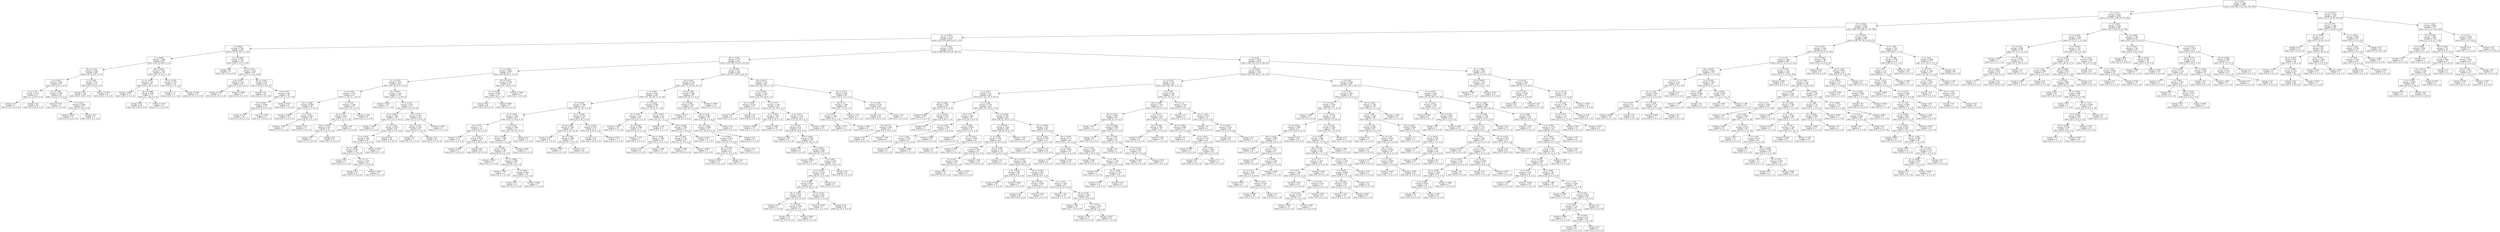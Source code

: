 digraph Tree {
node [shape=box] ;
0 [label="A <= 0.935\nentropy = 2.402\nsamples = 4087\nvalue = [742, 840, 1172, 138, 705, 490]"] ;
1 [label="Y7 <= 0.23\nentropy = 2.321\nsamples = 3652\nvalue = [708, 835, 1144, 69, 470, 426]"] ;
0 -> 1 [labeldistance=2.5, labelangle=45, headlabel="True"] ;
2 [label="Y1 <= 0.844\nentropy = 2.294\nsamples = 3132\nvalue = [665, 833, 886, 51, 415, 282]"] ;
1 -> 2 ;
3 [label="Y1 <= -0.583\nentropy = 2.175\nsamples = 2547\nvalue = [561, 650, 848, 29, 347, 112]"] ;
2 -> 3 ;
4 [label="L <= 0.005\nentropy = 1.585\nsamples = 436\nvalue = [79, 30, 261, 0, 1, 65]"] ;
3 -> 4 ;
5 [label="J <= -0.005\nentropy = 0.996\nsamples = 310\nvalue = [25, 30, 249, 0, 1, 5]"] ;
4 -> 5 ;
6 [label="X8 <= -0.131\nentropy = 0.505\nsamples = 200\nvalue = [4, 14, 182, 0, 0, 0]"] ;
5 -> 6 ;
7 [label="G <= 0.052\nentropy = 1.024\nsamples = 63\nvalue = [4, 12, 47, 0, 0, 0]"] ;
6 -> 7 ;
8 [label="F <= -0.703\nentropy = 0.179\nsamples = 37\nvalue = [1, 0, 36, 0, 0, 0]"] ;
7 -> 8 ;
9 [label="entropy = 0.0\nsamples = 1\nvalue = [1, 0, 0, 0, 0, 0]"] ;
8 -> 9 ;
10 [label="entropy = 0.0\nsamples = 36\nvalue = [0, 0, 36, 0, 0, 0]"] ;
8 -> 10 ;
11 [label="X3 <= -0.891\nentropy = 1.399\nsamples = 26\nvalue = [3, 12, 11, 0, 0, 0]"] ;
7 -> 11 ;
12 [label="entropy = 0.811\nsamples = 4\nvalue = [3, 0, 1, 0, 0, 0]"] ;
11 -> 12 ;
13 [label="G <= 0.621\nentropy = 0.994\nsamples = 22\nvalue = [0, 12, 10, 0, 0, 0]"] ;
11 -> 13 ;
14 [label="entropy = 0.918\nsamples = 18\nvalue = [0, 12, 6, 0, 0, 0]"] ;
13 -> 14 ;
15 [label="entropy = 0.0\nsamples = 4\nvalue = [0, 0, 4, 0, 0, 0]"] ;
13 -> 15 ;
16 [label="C <= 0.226\nentropy = 0.11\nsamples = 137\nvalue = [0, 2, 135, 0, 0, 0]"] ;
6 -> 16 ;
17 [label="entropy = 0.0\nsamples = 128\nvalue = [0, 0, 128, 0, 0, 0]"] ;
16 -> 17 ;
18 [label="entropy = 0.764\nsamples = 9\nvalue = [0, 2, 7, 0, 0, 0]"] ;
16 -> 18 ;
19 [label="X8 <= 0.923\nentropy = 1.561\nsamples = 110\nvalue = [21, 16, 67, 0, 1, 5]"] ;
5 -> 19 ;
20 [label="Y1 <= -0.679\nentropy = 1.05\nsamples = 87\nvalue = [15, 1, 66, 0, 0, 5]"] ;
19 -> 20 ;
21 [label="entropy = 0.961\nsamples = 13\nvalue = [8, 0, 0, 0, 0, 5]"] ;
20 -> 21 ;
22 [label="X2 <= -0.088\nentropy = 0.553\nsamples = 74\nvalue = [7, 1, 66, 0, 0, 0]"] ;
20 -> 22 ;
23 [label="entropy = 0.0\nsamples = 58\nvalue = [0, 0, 58, 0, 0, 0]"] ;
22 -> 23 ;
24 [label="entropy = 1.272\nsamples = 16\nvalue = [7, 1, 8, 0, 0, 0]"] ;
22 -> 24 ;
25 [label="Y9 <= -0.259\nentropy = 1.301\nsamples = 23\nvalue = [6, 15, 1, 0, 1, 0]"] ;
19 -> 25 ;
26 [label="entropy = 1.5\nsamples = 4\nvalue = [2, 0, 1, 0, 1, 0]"] ;
25 -> 26 ;
27 [label="entropy = 0.742\nsamples = 19\nvalue = [4, 15, 0, 0, 0, 0]"] ;
25 -> 27 ;
28 [label="Y1 <= -0.809\nentropy = 1.357\nsamples = 126\nvalue = [54, 0, 12, 0, 0, 60]"] ;
4 -> 28 ;
29 [label="entropy = 0.0\nsamples = 37\nvalue = [37, 0, 0, 0, 0, 0]"] ;
28 -> 29 ;
30 [label="G <= -0.422\nentropy = 1.229\nsamples = 89\nvalue = [17, 0, 12, 0, 0, 60]"] ;
28 -> 30 ;
31 [label="A <= 0.035\nentropy = 1.441\nsamples = 20\nvalue = [7, 0, 10, 0, 0, 3]"] ;
30 -> 31 ;
32 [label="entropy = 0.779\nsamples = 13\nvalue = [3, 0, 10, 0, 0, 0]"] ;
31 -> 32 ;
33 [label="entropy = 0.985\nsamples = 7\nvalue = [4, 0, 0, 0, 0, 3]"] ;
31 -> 33 ;
34 [label="X9 <= -0.261\nentropy = 0.78\nsamples = 69\nvalue = [10, 0, 2, 0, 0, 57]"] ;
30 -> 34 ;
35 [label="entropy = 0.0\nsamples = 39\nvalue = [0, 0, 0, 0, 0, 39]"] ;
34 -> 35 ;
36 [label="H <= 0.145\nentropy = 1.231\nsamples = 30\nvalue = [10, 0, 2, 0, 0, 18]"] ;
34 -> 36 ;
37 [label="R <= 0.209\nentropy = 0.994\nsamples = 22\nvalue = [10, 0, 0, 0, 0, 12]"] ;
36 -> 37 ;
38 [label="entropy = 0.75\nsamples = 14\nvalue = [3, 0, 0, 0, 0, 11]"] ;
37 -> 38 ;
39 [label="entropy = 0.544\nsamples = 8\nvalue = [7, 0, 0, 0, 0, 1]"] ;
37 -> 39 ;
40 [label="entropy = 0.811\nsamples = 8\nvalue = [0, 0, 2, 0, 0, 6]"] ;
36 -> 40 ;
41 [label="Y1 <= -0.426\nentropy = 2.154\nsamples = 2111\nvalue = [482, 620, 587, 29, 346, 47]"] ;
3 -> 41 ;
42 [label="X9 <= -0.265\nentropy = 2.117\nsamples = 865\nvalue = [100, 266, 314, 29, 138, 18]"] ;
41 -> 42 ;
43 [label="Y1 <= -0.492\nentropy = 2.056\nsamples = 275\nvalue = [39, 49, 66, 6, 112, 3]"] ;
42 -> 43 ;
44 [label="Y1 <= -0.525\nentropy = 1.872\nsamples = 225\nvalue = [37, 48, 22, 6, 112, 0]"] ;
43 -> 44 ;
45 [label="G <= -0.323\nentropy = 1.733\nsamples = 83\nvalue = [7, 44, 21, 1, 10, 0]"] ;
44 -> 45 ;
46 [label="Y9 <= -0.269\nentropy = 0.909\nsamples = 54\nvalue = [2, 42, 0, 0, 10, 0]"] ;
45 -> 46 ;
47 [label="entropy = 0.469\nsamples = 10\nvalue = [0, 1, 0, 0, 9, 0]"] ;
46 -> 47 ;
48 [label="A <= -0.64\nentropy = 0.422\nsamples = 44\nvalue = [2, 41, 0, 0, 1, 0]"] ;
46 -> 48 ;
49 [label="entropy = 1.379\nsamples = 7\nvalue = [2, 4, 0, 0, 1, 0]"] ;
48 -> 49 ;
50 [label="entropy = 0.0\nsamples = 37\nvalue = [0, 37, 0, 0, 0, 0]"] ;
48 -> 50 ;
51 [label="E <= -0.47\nentropy = 1.208\nsamples = 29\nvalue = [5, 2, 21, 1, 0, 0]"] ;
45 -> 51 ;
52 [label="X2 <= 0.25\nentropy = 0.513\nsamples = 23\nvalue = [1, 1, 21, 0, 0, 0]"] ;
51 -> 52 ;
53 [label="X9 <= -0.274\nentropy = 0.267\nsamples = 22\nvalue = [1, 0, 21, 0, 0, 0]"] ;
52 -> 53 ;
54 [label="entropy = 0.0\nsamples = 1\nvalue = [1, 0, 0, 0, 0, 0]"] ;
53 -> 54 ;
55 [label="entropy = 0.0\nsamples = 21\nvalue = [0, 0, 21, 0, 0, 0]"] ;
53 -> 55 ;
56 [label="entropy = 0.0\nsamples = 1\nvalue = [0, 1, 0, 0, 0, 0]"] ;
52 -> 56 ;
57 [label="entropy = 1.252\nsamples = 6\nvalue = [4, 1, 0, 1, 0, 0]"] ;
51 -> 57 ;
58 [label="B <= 0.055\nentropy = 1.182\nsamples = 142\nvalue = [30, 4, 1, 5, 102, 0]"] ;
44 -> 58 ;
59 [label="entropy = 1.039\nsamples = 15\nvalue = [12, 0, 1, 1, 1, 0]"] ;
58 -> 59 ;
60 [label="F <= -0.731\nentropy = 0.977\nsamples = 127\nvalue = [18, 4, 0, 4, 101, 0]"] ;
58 -> 60 ;
61 [label="O <= -0.562\nentropy = 1.022\nsamples = 79\nvalue = [17, 4, 0, 0, 58, 0]"] ;
60 -> 61 ;
62 [label="entropy = 1.495\nsamples = 11\nvalue = [5, 4, 0, 0, 2, 0]"] ;
61 -> 62 ;
63 [label="Y1 <= -0.513\nentropy = 0.672\nsamples = 68\nvalue = [12, 0, 0, 0, 56, 0]"] ;
61 -> 63 ;
64 [label="E <= -0.576\nentropy = 0.89\nsamples = 39\nvalue = [12, 0, 0, 0, 27, 0]"] ;
63 -> 64 ;
65 [label="X7 <= -0.883\nentropy = 0.567\nsamples = 30\nvalue = [4, 0, 0, 0, 26, 0]"] ;
64 -> 65 ;
66 [label="entropy = 0.0\nsamples = 2\nvalue = [2, 0, 0, 0, 0, 0]"] ;
65 -> 66 ;
67 [label="X7 <= 1.8\nentropy = 0.371\nsamples = 28\nvalue = [2, 0, 0, 0, 26, 0]"] ;
65 -> 67 ;
68 [label="entropy = 0.0\nsamples = 25\nvalue = [0, 0, 0, 0, 25, 0]"] ;
67 -> 68 ;
69 [label="entropy = 0.918\nsamples = 3\nvalue = [2, 0, 0, 0, 1, 0]"] ;
67 -> 69 ;
70 [label="entropy = 0.503\nsamples = 9\nvalue = [8, 0, 0, 0, 1, 0]"] ;
64 -> 70 ;
71 [label="entropy = 0.0\nsamples = 29\nvalue = [0, 0, 0, 0, 29, 0]"] ;
63 -> 71 ;
72 [label="Y3 <= 0.776\nentropy = 0.557\nsamples = 48\nvalue = [1, 0, 0, 4, 43, 0]"] ;
60 -> 72 ;
73 [label="X8 <= -1.136\nentropy = 0.162\nsamples = 42\nvalue = [0, 0, 0, 1, 41, 0]"] ;
72 -> 73 ;
74 [label="entropy = 0.0\nsamples = 1\nvalue = [0, 0, 0, 1, 0, 0]"] ;
73 -> 74 ;
75 [label="entropy = 0.0\nsamples = 41\nvalue = [0, 0, 0, 0, 41, 0]"] ;
73 -> 75 ;
76 [label="entropy = 1.459\nsamples = 6\nvalue = [1, 0, 0, 3, 2, 0]"] ;
72 -> 76 ;
77 [label="Y8 <= -0.227\nentropy = 0.704\nsamples = 50\nvalue = [2, 1, 44, 0, 0, 3]"] ;
43 -> 77 ;
78 [label="Y1 <= -0.434\nentropy = 0.342\nsamples = 47\nvalue = [0, 0, 44, 0, 0, 3]"] ;
77 -> 78 ;
79 [label="entropy = 0.0\nsamples = 40\nvalue = [0, 0, 40, 0, 0, 0]"] ;
78 -> 79 ;
80 [label="entropy = 0.985\nsamples = 7\nvalue = [0, 0, 4, 0, 0, 3]"] ;
78 -> 80 ;
81 [label="entropy = 0.918\nsamples = 3\nvalue = [2, 1, 0, 0, 0, 0]"] ;
77 -> 81 ;
82 [label="G <= 0.052\nentropy = 1.91\nsamples = 590\nvalue = [61, 217, 248, 23, 26, 15]"] ;
42 -> 82 ;
83 [label="X8 <= 0.89\nentropy = 2.135\nsamples = 307\nvalue = [47, 75, 132, 23, 19, 11]"] ;
82 -> 83 ;
84 [label="L <= -0.164\nentropy = 2.041\nsamples = 249\nvalue = [27, 50, 126, 21, 15, 10]"] ;
83 -> 84 ;
85 [label="D <= 0.052\nentropy = 1.658\nsamples = 171\nvalue = [20, 31, 104, 8, 8, 0]"] ;
84 -> 85 ;
86 [label="Y1 <= -0.504\nentropy = 1.624\nsamples = 107\nvalue = [14, 31, 56, 6, 0, 0]"] ;
85 -> 86 ;
87 [label="O <= -0.712\nentropy = 1.11\nsamples = 54\nvalue = [3, 5, 42, 4, 0, 0]"] ;
86 -> 87 ;
88 [label="entropy = 1.577\nsamples = 13\nvalue = [0, 5, 4, 4, 0, 0]"] ;
87 -> 88 ;
89 [label="I <= -0.601\nentropy = 0.378\nsamples = 41\nvalue = [3, 0, 38, 0, 0, 0]"] ;
87 -> 89 ;
90 [label="entropy = 0.954\nsamples = 8\nvalue = [3, 0, 5, 0, 0, 0]"] ;
89 -> 90 ;
91 [label="entropy = 0.0\nsamples = 33\nvalue = [0, 0, 33, 0, 0, 0]"] ;
89 -> 91 ;
92 [label="O <= 0.201\nentropy = 1.661\nsamples = 53\nvalue = [11, 26, 14, 2, 0, 0]"] ;
86 -> 92 ;
93 [label="Y6 <= -0.208\nentropy = 1.569\nsamples = 46\nvalue = [11, 26, 7, 2, 0, 0]"] ;
92 -> 93 ;
94 [label="J <= -0.855\nentropy = 1.363\nsamples = 39\nvalue = [8, 26, 3, 2, 0, 0]"] ;
93 -> 94 ;
95 [label="entropy = 0.592\nsamples = 7\nvalue = [6, 1, 0, 0, 0, 0]"] ;
94 -> 95 ;
96 [label="Y1 <= -0.488\nentropy = 1.098\nsamples = 32\nvalue = [2, 25, 3, 2, 0, 0]"] ;
94 -> 96 ;
97 [label="entropy = 1.837\nsamples = 9\nvalue = [2, 4, 1, 2, 0, 0]"] ;
96 -> 97 ;
98 [label="P <= 0.265\nentropy = 0.426\nsamples = 23\nvalue = [0, 21, 2, 0, 0, 0]"] ;
96 -> 98 ;
99 [label="entropy = 0.0\nsamples = 16\nvalue = [0, 16, 0, 0, 0, 0]"] ;
98 -> 99 ;
100 [label="entropy = 0.863\nsamples = 7\nvalue = [0, 5, 2, 0, 0, 0]"] ;
98 -> 100 ;
101 [label="entropy = 0.985\nsamples = 7\nvalue = [3, 0, 4, 0, 0, 0]"] ;
93 -> 101 ;
102 [label="entropy = 0.0\nsamples = 7\nvalue = [0, 0, 7, 0, 0, 0]"] ;
92 -> 102 ;
103 [label="Y1 <= -0.495\nentropy = 1.163\nsamples = 64\nvalue = [6, 0, 48, 2, 8, 0]"] ;
85 -> 103 ;
104 [label="X9 <= -0.262\nentropy = 1.592\nsamples = 32\nvalue = [4, 0, 18, 2, 8, 0]"] ;
103 -> 104 ;
105 [label="entropy = 0.503\nsamples = 9\nvalue = [0, 0, 1, 0, 8, 0]"] ;
104 -> 105 ;
106 [label="X4 <= -1.056\nentropy = 1.068\nsamples = 23\nvalue = [4, 0, 17, 2, 0, 0]"] ;
104 -> 106 ;
107 [label="entropy = 0.971\nsamples = 5\nvalue = [3, 0, 0, 2, 0, 0]"] ;
106 -> 107 ;
108 [label="entropy = 0.31\nsamples = 18\nvalue = [1, 0, 17, 0, 0, 0]"] ;
106 -> 108 ;
109 [label="Y1 <= -0.433\nentropy = 0.337\nsamples = 32\nvalue = [2, 0, 30, 0, 0, 0]"] ;
103 -> 109 ;
110 [label="entropy = 0.0\nsamples = 29\nvalue = [0, 0, 29, 0, 0, 0]"] ;
109 -> 110 ;
111 [label="entropy = 0.918\nsamples = 3\nvalue = [2, 0, 1, 0, 0, 0]"] ;
109 -> 111 ;
112 [label="Y7 <= 0.205\nentropy = 2.446\nsamples = 78\nvalue = [7, 19, 22, 13, 7, 10]"] ;
84 -> 112 ;
113 [label="X7 <= -0.87\nentropy = 2.153\nsamples = 43\nvalue = [3, 6, 21, 4, 6, 3]"] ;
112 -> 113 ;
114 [label="entropy = 1.505\nsamples = 16\nvalue = [0, 6, 7, 0, 3, 0]"] ;
113 -> 114 ;
115 [label="R <= -0.066\nentropy = 1.956\nsamples = 27\nvalue = [3, 0, 14, 4, 3, 3]"] ;
113 -> 115 ;
116 [label="entropy = 1.379\nsamples = 7\nvalue = [0, 0, 2, 4, 0, 1]"] ;
115 -> 116 ;
117 [label="X9 <= -0.185\nentropy = 1.595\nsamples = 20\nvalue = [3, 0, 12, 0, 3, 2]"] ;
115 -> 117 ;
118 [label="entropy = 0.0\nsamples = 9\nvalue = [0, 0, 9, 0, 0, 0]"] ;
117 -> 118 ;
119 [label="entropy = 1.981\nsamples = 11\nvalue = [3, 0, 3, 0, 3, 2]"] ;
117 -> 119 ;
120 [label="Y9 <= -0.267\nentropy = 2.15\nsamples = 35\nvalue = [4, 13, 1, 9, 1, 7]"] ;
112 -> 120 ;
121 [label="entropy = 1.241\nsamples = 11\nvalue = [0, 0, 0, 3, 1, 7]"] ;
120 -> 121 ;
122 [label="Y9 <= -0.256\nentropy = 1.601\nsamples = 24\nvalue = [4, 13, 1, 6, 0, 0]"] ;
120 -> 122 ;
123 [label="X9 <= -0.261\nentropy = 1.141\nsamples = 20\nvalue = [1, 13, 0, 6, 0, 0]"] ;
122 -> 123 ;
124 [label="entropy = 0.439\nsamples = 11\nvalue = [1, 10, 0, 0, 0, 0]"] ;
123 -> 124 ;
125 [label="entropy = 0.918\nsamples = 9\nvalue = [0, 3, 0, 6, 0, 0]"] ;
123 -> 125 ;
126 [label="entropy = 0.811\nsamples = 4\nvalue = [3, 0, 1, 0, 0, 0]"] ;
122 -> 126 ;
127 [label="Y8 <= -0.208\nentropy = 1.926\nsamples = 58\nvalue = [20, 25, 6, 2, 4, 1]"] ;
83 -> 127 ;
128 [label="B <= 0.284\nentropy = 1.207\nsamples = 44\nvalue = [18, 24, 0, 2, 0, 0]"] ;
127 -> 128 ;
129 [label="entropy = 0.971\nsamples = 5\nvalue = [3, 0, 0, 2, 0, 0]"] ;
128 -> 129 ;
130 [label="X9 <= -0.24\nentropy = 0.961\nsamples = 39\nvalue = [15, 24, 0, 0, 0, 0]"] ;
128 -> 130 ;
131 [label="X2 <= -0.154\nentropy = 0.898\nsamples = 35\nvalue = [11, 24, 0, 0, 0, 0]"] ;
130 -> 131 ;
132 [label="J <= 0.844\nentropy = 0.975\nsamples = 27\nvalue = [11, 16, 0, 0, 0, 0]"] ;
131 -> 132 ;
133 [label="X2 <= -0.309\nentropy = 1.0\nsamples = 22\nvalue = [11, 11, 0, 0, 0, 0]"] ;
132 -> 133 ;
134 [label="entropy = 0.937\nsamples = 17\nvalue = [6, 11, 0, 0, 0, 0]"] ;
133 -> 134 ;
135 [label="entropy = 0.0\nsamples = 5\nvalue = [5, 0, 0, 0, 0, 0]"] ;
133 -> 135 ;
136 [label="entropy = 0.0\nsamples = 5\nvalue = [0, 5, 0, 0, 0, 0]"] ;
132 -> 136 ;
137 [label="entropy = 0.0\nsamples = 8\nvalue = [0, 8, 0, 0, 0, 0]"] ;
131 -> 137 ;
138 [label="entropy = 0.0\nsamples = 4\nvalue = [4, 0, 0, 0, 0, 0]"] ;
130 -> 138 ;
139 [label="entropy = 1.985\nsamples = 14\nvalue = [2, 1, 6, 0, 4, 1]"] ;
127 -> 139 ;
140 [label="X8 <= 0.051\nentropy = 1.46\nsamples = 283\nvalue = [14, 142, 116, 0, 7, 4]"] ;
82 -> 140 ;
141 [label="D <= -0.965\nentropy = 1.291\nsamples = 197\nvalue = [14, 134, 44, 0, 2, 3]"] ;
140 -> 141 ;
142 [label="E <= -1.024\nentropy = 0.316\nsamples = 35\nvalue = [0, 33, 0, 0, 0, 2]"] ;
141 -> 142 ;
143 [label="entropy = 0.0\nsamples = 2\nvalue = [0, 0, 0, 0, 0, 2]"] ;
142 -> 143 ;
144 [label="entropy = 0.0\nsamples = 33\nvalue = [0, 33, 0, 0, 0, 0]"] ;
142 -> 144 ;
145 [label="L <= -0.777\nentropy = 1.365\nsamples = 162\nvalue = [14, 101, 44, 0, 2, 1]"] ;
141 -> 145 ;
146 [label="O <= -1.026\nentropy = 1.502\nsamples = 29\nvalue = [3, 6, 18, 0, 2, 0]"] ;
145 -> 146 ;
147 [label="entropy = 1.846\nsamples = 10\nvalue = [3, 4, 1, 0, 2, 0]"] ;
146 -> 147 ;
148 [label="entropy = 0.485\nsamples = 19\nvalue = [0, 2, 17, 0, 0, 0]"] ;
146 -> 148 ;
149 [label="L <= -0.414\nentropy = 1.158\nsamples = 133\nvalue = [11, 95, 26, 0, 0, 1]"] ;
145 -> 149 ;
150 [label="A <= -0.64\nentropy = 0.97\nsamples = 123\nvalue = [8, 95, 20, 0, 0, 0]"] ;
149 -> 150 ;
151 [label="entropy = 1.352\nsamples = 18\nvalue = [6, 10, 2, 0, 0, 0]"] ;
150 -> 151 ;
152 [label="Y9 <= -0.265\nentropy = 0.792\nsamples = 105\nvalue = [2, 85, 18, 0, 0, 0]"] ;
150 -> 152 ;
153 [label="entropy = 0.0\nsamples = 5\nvalue = [0, 0, 5, 0, 0, 0]"] ;
152 -> 153 ;
154 [label="I <= -0.644\nentropy = 0.695\nsamples = 100\nvalue = [2, 85, 13, 0, 0, 0]"] ;
152 -> 154 ;
155 [label="entropy = 0.918\nsamples = 6\nvalue = [2, 4, 0, 0, 0, 0]"] ;
154 -> 155 ;
156 [label="I <= -0.052\nentropy = 0.58\nsamples = 94\nvalue = [0, 81, 13, 0, 0, 0]"] ;
154 -> 156 ;
157 [label="R <= -0.276\nentropy = 0.704\nsamples = 68\nvalue = [0, 55, 13, 0, 0, 0]"] ;
156 -> 157 ;
158 [label="B <= -0.304\nentropy = 0.619\nsamples = 65\nvalue = [0, 55, 10, 0, 0, 0]"] ;
157 -> 158 ;
159 [label="Y8 <= -0.225\nentropy = 0.89\nsamples = 26\nvalue = [0, 18, 8, 0, 0, 0]"] ;
158 -> 159 ;
160 [label="entropy = 0.0\nsamples = 5\nvalue = [0, 0, 5, 0, 0, 0]"] ;
159 -> 160 ;
161 [label="G <= 0.515\nentropy = 0.592\nsamples = 21\nvalue = [0, 18, 3, 0, 0, 0]"] ;
159 -> 161 ;
162 [label="entropy = 0.0\nsamples = 14\nvalue = [0, 14, 0, 0, 0, 0]"] ;
161 -> 162 ;
163 [label="entropy = 0.985\nsamples = 7\nvalue = [0, 4, 3, 0, 0, 0]"] ;
161 -> 163 ;
164 [label="Y4 <= -0.133\nentropy = 0.292\nsamples = 39\nvalue = [0, 37, 2, 0, 0, 0]"] ;
158 -> 164 ;
165 [label="entropy = 0.918\nsamples = 3\nvalue = [0, 1, 2, 0, 0, 0]"] ;
164 -> 165 ;
166 [label="entropy = 0.0\nsamples = 36\nvalue = [0, 36, 0, 0, 0, 0]"] ;
164 -> 166 ;
167 [label="entropy = 0.0\nsamples = 3\nvalue = [0, 0, 3, 0, 0, 0]"] ;
157 -> 167 ;
168 [label="entropy = 0.0\nsamples = 26\nvalue = [0, 26, 0, 0, 0, 0]"] ;
156 -> 168 ;
169 [label="entropy = 1.295\nsamples = 10\nvalue = [3, 0, 6, 0, 0, 1]"] ;
149 -> 169 ;
170 [label="X4 <= -0.175\nentropy = 0.847\nsamples = 86\nvalue = [0, 8, 72, 0, 5, 1]"] ;
140 -> 170 ;
171 [label="X8 <= 1.6\nentropy = 1.648\nsamples = 26\nvalue = [0, 7, 13, 0, 5, 1]"] ;
170 -> 171 ;
172 [label="J <= -0.855\nentropy = 1.268\nsamples = 21\nvalue = [0, 6, 13, 0, 2, 0]"] ;
171 -> 172 ;
173 [label="entropy = 0.773\nsamples = 13\nvalue = [0, 1, 11, 0, 1, 0]"] ;
172 -> 173 ;
174 [label="entropy = 1.299\nsamples = 8\nvalue = [0, 5, 2, 0, 1, 0]"] ;
172 -> 174 ;
175 [label="entropy = 1.371\nsamples = 5\nvalue = [0, 1, 0, 0, 3, 1]"] ;
171 -> 175 ;
176 [label="E <= -0.178\nentropy = 0.122\nsamples = 60\nvalue = [0, 1, 59, 0, 0, 0]"] ;
170 -> 176 ;
177 [label="entropy = 0.0\nsamples = 59\nvalue = [0, 0, 59, 0, 0, 0]"] ;
176 -> 177 ;
178 [label="entropy = 0.0\nsamples = 1\nvalue = [0, 1, 0, 0, 0, 0]"] ;
176 -> 178 ;
179 [label="A <= 0.26\nentropy = 2.076\nsamples = 1246\nvalue = [382, 354, 273, 0, 208, 29]"] ;
41 -> 179 ;
180 [label="L <= -0.429\nentropy = 2.011\nsamples = 1139\nvalue = [374, 338, 262, 0, 147, 18]"] ;
179 -> 180 ;
181 [label="Y1 <= 0.205\nentropy = 1.81\nsamples = 509\nvalue = [144, 184, 153, 0, 27, 1]"] ;
180 -> 181 ;
182 [label="L <= -0.88\nentropy = 1.78\nsamples = 363\nvalue = [67, 123, 147, 0, 26, 0]"] ;
181 -> 182 ;
183 [label="X8 <= -0.882\nentropy = 1.031\nsamples = 59\nvalue = [4, 0, 44, 0, 11, 0]"] ;
182 -> 183 ;
184 [label="entropy = 0.469\nsamples = 10\nvalue = [1, 0, 0, 0, 9, 0]"] ;
183 -> 184 ;
185 [label="D <= -0.523\nentropy = 0.575\nsamples = 49\nvalue = [3, 0, 44, 0, 2, 0]"] ;
183 -> 185 ;
186 [label="X2 <= 0.174\nentropy = 0.401\nsamples = 47\nvalue = [1, 0, 44, 0, 2, 0]"] ;
185 -> 186 ;
187 [label="entropy = 0.0\nsamples = 39\nvalue = [0, 0, 39, 0, 0, 0]"] ;
186 -> 187 ;
188 [label="entropy = 1.299\nsamples = 8\nvalue = [1, 0, 5, 0, 2, 0]"] ;
186 -> 188 ;
189 [label="entropy = 0.0\nsamples = 2\nvalue = [2, 0, 0, 0, 0, 0]"] ;
185 -> 189 ;
190 [label="G <= -0.289\nentropy = 1.742\nsamples = 304\nvalue = [63, 123, 103, 0, 15, 0]"] ;
182 -> 190 ;
191 [label="Y4 <= 0.31\nentropy = 1.383\nsamples = 52\nvalue = [14, 30, 0, 0, 8, 0]"] ;
190 -> 191 ;
192 [label="Y1 <= -0.165\nentropy = 1.218\nsamples = 27\nvalue = [2, 17, 0, 0, 8, 0]"] ;
191 -> 192 ;
193 [label="P <= -1.209\nentropy = 0.702\nsamples = 21\nvalue = [0, 17, 0, 0, 4, 0]"] ;
192 -> 193 ;
194 [label="entropy = 0.0\nsamples = 2\nvalue = [0, 0, 0, 0, 2, 0]"] ;
193 -> 194 ;
195 [label="entropy = 0.485\nsamples = 19\nvalue = [0, 17, 0, 0, 2, 0]"] ;
193 -> 195 ;
196 [label="entropy = 0.918\nsamples = 6\nvalue = [2, 0, 0, 0, 4, 0]"] ;
192 -> 196 ;
197 [label="F <= -1.094\nentropy = 0.999\nsamples = 25\nvalue = [12, 13, 0, 0, 0, 0]"] ;
191 -> 197 ;
198 [label="entropy = 0.0\nsamples = 5\nvalue = [5, 0, 0, 0, 0, 0]"] ;
197 -> 198 ;
199 [label="Y1 <= -0.417\nentropy = 0.934\nsamples = 20\nvalue = [7, 13, 0, 0, 0, 0]"] ;
197 -> 199 ;
200 [label="entropy = 0.0\nsamples = 3\nvalue = [3, 0, 0, 0, 0, 0]"] ;
199 -> 200 ;
201 [label="entropy = 0.787\nsamples = 17\nvalue = [4, 13, 0, 0, 0, 0]"] ;
199 -> 201 ;
202 [label="Y1 <= -0.261\nentropy = 1.661\nsamples = 252\nvalue = [49, 93, 103, 0, 7, 0]"] ;
190 -> 202 ;
203 [label="F <= 0.578\nentropy = 1.549\nsamples = 169\nvalue = [16, 82, 64, 0, 7, 0]"] ;
202 -> 203 ;
204 [label="Y1 <= -0.401\nentropy = 1.453\nsamples = 151\nvalue = [15, 70, 64, 0, 2, 0]"] ;
203 -> 204 ;
205 [label="I <= -0.201\nentropy = 1.303\nsamples = 41\nvalue = [9, 26, 6, 0, 0, 0]"] ;
204 -> 205 ;
206 [label="Y3 <= 0.67\nentropy = 0.439\nsamples = 22\nvalue = [2, 20, 0, 0, 0, 0]"] ;
205 -> 206 ;
207 [label="entropy = 0.0\nsamples = 16\nvalue = [0, 16, 0, 0, 0, 0]"] ;
206 -> 207 ;
208 [label="entropy = 0.918\nsamples = 6\nvalue = [2, 4, 0, 0, 0, 0]"] ;
206 -> 208 ;
209 [label="entropy = 1.581\nsamples = 19\nvalue = [7, 6, 6, 0, 0, 0]"] ;
205 -> 209 ;
210 [label="Y9 <= -0.269\nentropy = 1.35\nsamples = 110\nvalue = [6, 44, 58, 0, 2, 0]"] ;
204 -> 210 ;
211 [label="entropy = 0.0\nsamples = 2\nvalue = [0, 0, 0, 0, 2, 0]"] ;
210 -> 211 ;
212 [label="Y6 <= -0.253\nentropy = 1.241\nsamples = 108\nvalue = [6, 44, 58, 0, 0, 0]"] ;
210 -> 212 ;
213 [label="O <= -0.128\nentropy = 0.89\nsamples = 26\nvalue = [0, 18, 8, 0, 0, 0]"] ;
212 -> 213 ;
214 [label="entropy = 0.485\nsamples = 19\nvalue = [0, 17, 2, 0, 0, 0]"] ;
213 -> 214 ;
215 [label="entropy = 0.592\nsamples = 7\nvalue = [0, 1, 6, 0, 0, 0]"] ;
213 -> 215 ;
216 [label="Z5 <= -0.045\nentropy = 1.237\nsamples = 82\nvalue = [6, 26, 50, 0, 0, 0]"] ;
212 -> 216 ;
217 [label="X2 <= 0.522\nentropy = 0.548\nsamples = 31\nvalue = [1, 2, 28, 0, 0, 0]"] ;
216 -> 217 ;
218 [label="entropy = 0.0\nsamples = 28\nvalue = [0, 0, 28, 0, 0, 0]"] ;
217 -> 218 ;
219 [label="entropy = 0.918\nsamples = 3\nvalue = [1, 2, 0, 0, 0, 0]"] ;
217 -> 219 ;
220 [label="O <= -1.161\nentropy = 1.363\nsamples = 51\nvalue = [5, 24, 22, 0, 0, 0]"] ;
216 -> 220 ;
221 [label="entropy = 1.241\nsamples = 11\nvalue = [3, 1, 7, 0, 0, 0]"] ;
220 -> 221 ;
222 [label="Y8 <= -0.181\nentropy = 1.206\nsamples = 40\nvalue = [2, 23, 15, 0, 0, 0]"] ;
220 -> 222 ;
223 [label="entropy = 1.36\nsamples = 19\nvalue = [2, 7, 10, 0, 0, 0]"] ;
222 -> 223 ;
224 [label="Y7 <= -0.0\nentropy = 0.792\nsamples = 21\nvalue = [0, 16, 5, 0, 0, 0]"] ;
222 -> 224 ;
225 [label="entropy = 0.722\nsamples = 5\nvalue = [0, 1, 4, 0, 0, 0]"] ;
224 -> 225 ;
226 [label="entropy = 0.337\nsamples = 16\nvalue = [0, 15, 1, 0, 0, 0]"] ;
224 -> 226 ;
227 [label="entropy = 1.135\nsamples = 18\nvalue = [1, 12, 0, 0, 5, 0]"] ;
203 -> 227 ;
228 [label="X3 <= -0.563\nentropy = 1.427\nsamples = 83\nvalue = [33, 11, 39, 0, 0, 0]"] ;
202 -> 228 ;
229 [label="Y8 <= -0.226\nentropy = 0.702\nsamples = 21\nvalue = [0, 4, 17, 0, 0, 0]"] ;
228 -> 229 ;
230 [label="entropy = 0.0\nsamples = 3\nvalue = [0, 3, 0, 0, 0, 0]"] ;
229 -> 230 ;
231 [label="entropy = 0.31\nsamples = 18\nvalue = [0, 1, 17, 0, 0, 0]"] ;
229 -> 231 ;
232 [label="X8 <= -0.835\nentropy = 1.37\nsamples = 62\nvalue = [33, 7, 22, 0, 0, 0]"] ;
228 -> 232 ;
233 [label="F <= 0.029\nentropy = 0.84\nsamples = 23\nvalue = [19, 2, 2, 0, 0, 0]"] ;
232 -> 233 ;
234 [label="entropy = 1.5\nsamples = 4\nvalue = [1, 1, 2, 0, 0, 0]"] ;
233 -> 234 ;
235 [label="entropy = 0.297\nsamples = 19\nvalue = [18, 1, 0, 0, 0, 0]"] ;
233 -> 235 ;
236 [label="Y5 <= -0.01\nentropy = 1.405\nsamples = 39\nvalue = [14, 5, 20, 0, 0, 0]"] ;
232 -> 236 ;
237 [label="entropy = 0.863\nsamples = 14\nvalue = [0, 4, 10, 0, 0, 0]"] ;
236 -> 237 ;
238 [label="A <= -0.64\nentropy = 1.183\nsamples = 25\nvalue = [14, 1, 10, 0, 0, 0]"] ;
236 -> 238 ;
239 [label="entropy = 0.0\nsamples = 5\nvalue = [0, 0, 5, 0, 0, 0]"] ;
238 -> 239 ;
240 [label="Y6 <= 0.059\nentropy = 1.076\nsamples = 20\nvalue = [14, 1, 5, 0, 0, 0]"] ;
238 -> 240 ;
241 [label="entropy = 0.371\nsamples = 14\nvalue = [13, 1, 0, 0, 0, 0]"] ;
240 -> 241 ;
242 [label="entropy = 0.65\nsamples = 6\nvalue = [1, 0, 5, 0, 0, 0]"] ;
240 -> 242 ;
243 [label="P <= 1.067\nentropy = 1.301\nsamples = 146\nvalue = [77, 61, 6, 0, 1, 1]"] ;
181 -> 243 ;
244 [label="X9 <= -0.091\nentropy = 1.163\nsamples = 111\nvalue = [71, 34, 6, 0, 0, 0]"] ;
243 -> 244 ;
245 [label="Y8 <= -0.231\nentropy = 0.997\nsamples = 49\nvalue = [26, 23, 0, 0, 0, 0]"] ;
244 -> 245 ;
246 [label="entropy = 0.0\nsamples = 11\nvalue = [11, 0, 0, 0, 0, 0]"] ;
245 -> 246 ;
247 [label="Y9 <= -0.266\nentropy = 0.968\nsamples = 38\nvalue = [15, 23, 0, 0, 0, 0]"] ;
245 -> 247 ;
248 [label="entropy = 0.0\nsamples = 8\nvalue = [0, 8, 0, 0, 0, 0]"] ;
247 -> 248 ;
249 [label="X8 <= -0.284\nentropy = 1.0\nsamples = 30\nvalue = [15, 15, 0, 0, 0, 0]"] ;
247 -> 249 ;
250 [label="entropy = 0.0\nsamples = 5\nvalue = [5, 0, 0, 0, 0, 0]"] ;
249 -> 250 ;
251 [label="Y7 <= 0.216\nentropy = 0.971\nsamples = 25\nvalue = [10, 15, 0, 0, 0, 0]"] ;
249 -> 251 ;
252 [label="entropy = 0.831\nsamples = 19\nvalue = [5, 14, 0, 0, 0, 0]"] ;
251 -> 252 ;
253 [label="entropy = 0.65\nsamples = 6\nvalue = [5, 1, 0, 0, 0, 0]"] ;
251 -> 253 ;
254 [label="I <= -0.217\nentropy = 1.104\nsamples = 62\nvalue = [45, 11, 6, 0, 0, 0]"] ;
244 -> 254 ;
255 [label="X4 <= -0.596\nentropy = 1.021\nsamples = 25\nvalue = [18, 1, 6, 0, 0, 0]"] ;
254 -> 255 ;
256 [label="entropy = 0.65\nsamples = 6\nvalue = [1, 0, 5, 0, 0, 0]"] ;
255 -> 256 ;
257 [label="entropy = 0.591\nsamples = 19\nvalue = [17, 1, 1, 0, 0, 0]"] ;
255 -> 257 ;
258 [label="Z5 <= -0.044\nentropy = 0.842\nsamples = 37\nvalue = [27, 10, 0, 0, 0, 0]"] ;
254 -> 258 ;
259 [label="entropy = 0.0\nsamples = 3\nvalue = [0, 3, 0, 0, 0, 0]"] ;
258 -> 259 ;
260 [label="B <= -0.973\nentropy = 0.734\nsamples = 34\nvalue = [27, 7, 0, 0, 0, 0]"] ;
258 -> 260 ;
261 [label="entropy = 0.954\nsamples = 8\nvalue = [3, 5, 0, 0, 0, 0]"] ;
260 -> 261 ;
262 [label="B <= -0.591\nentropy = 0.391\nsamples = 26\nvalue = [24, 2, 0, 0, 0, 0]"] ;
260 -> 262 ;
263 [label="entropy = 0.0\nsamples = 22\nvalue = [22, 0, 0, 0, 0, 0]"] ;
262 -> 263 ;
264 [label="entropy = 1.0\nsamples = 4\nvalue = [2, 2, 0, 0, 0, 0]"] ;
262 -> 264 ;
265 [label="L <= -1.0\nentropy = 1.018\nsamples = 35\nvalue = [6, 27, 0, 0, 1, 1]"] ;
243 -> 265 ;
266 [label="entropy = 1.5\nsamples = 4\nvalue = [2, 0, 0, 0, 1, 1]"] ;
265 -> 266 ;
267 [label="Y5 <= -1.011\nentropy = 0.555\nsamples = 31\nvalue = [4, 27, 0, 0, 0, 0]"] ;
265 -> 267 ;
268 [label="entropy = 0.0\nsamples = 3\nvalue = [3, 0, 0, 0, 0, 0]"] ;
267 -> 268 ;
269 [label="Y7 <= 0.227\nentropy = 0.222\nsamples = 28\nvalue = [1, 27, 0, 0, 0, 0]"] ;
267 -> 269 ;
270 [label="entropy = 0.0\nsamples = 27\nvalue = [0, 27, 0, 0, 0, 0]"] ;
269 -> 270 ;
271 [label="entropy = 0.0\nsamples = 1\nvalue = [1, 0, 0, 0, 0, 0]"] ;
269 -> 271 ;
272 [label="L <= 0.329\nentropy = 2.062\nsamples = 630\nvalue = [230, 154, 109, 0, 120, 17]"] ;
180 -> 272 ;
273 [label="O <= 0.725\nentropy = 1.804\nsamples = 321\nvalue = [133, 91, 19, 0, 77, 1]"] ;
272 -> 273 ;
274 [label="Y7 <= -0.211\nentropy = 1.855\nsamples = 216\nvalue = [65, 62, 17, 0, 72, 0]"] ;
273 -> 274 ;
275 [label="entropy = 1.264\nsamples = 17\nvalue = [1, 0, 8, 0, 8, 0]"] ;
274 -> 275 ;
276 [label="L <= -0.192\nentropy = 1.779\nsamples = 199\nvalue = [64, 62, 9, 0, 64, 0]"] ;
274 -> 276 ;
277 [label="Y1 <= -0.033\nentropy = 1.888\nsamples = 61\nvalue = [11, 20, 8, 0, 22, 0]"] ;
276 -> 277 ;
278 [label="X9 <= -0.242\nentropy = 1.669\nsamples = 51\nvalue = [5, 20, 4, 0, 22, 0]"] ;
277 -> 278 ;
279 [label="entropy = 0.946\nsamples = 14\nvalue = [1, 11, 2, 0, 0, 0]"] ;
278 -> 279 ;
280 [label="L <= -0.411\nentropy = 1.517\nsamples = 37\nvalue = [4, 9, 2, 0, 22, 0]"] ;
278 -> 280 ;
281 [label="entropy = 0.0\nsamples = 2\nvalue = [0, 0, 2, 0, 0, 0]"] ;
280 -> 281 ;
282 [label="I <= 0.082\nentropy = 1.283\nsamples = 35\nvalue = [4, 9, 0, 0, 22, 0]"] ;
280 -> 282 ;
283 [label="Y4 <= -0.211\nentropy = 1.041\nsamples = 24\nvalue = [4, 2, 0, 0, 18, 0]"] ;
282 -> 283 ;
284 [label="entropy = 0.811\nsamples = 4\nvalue = [3, 0, 0, 0, 1, 0]"] ;
283 -> 284 ;
285 [label="X8 <= 2.261\nentropy = 0.748\nsamples = 20\nvalue = [1, 2, 0, 0, 17, 0]"] ;
283 -> 285 ;
286 [label="entropy = 0.485\nsamples = 19\nvalue = [0, 2, 0, 0, 17, 0]"] ;
285 -> 286 ;
287 [label="entropy = 0.0\nsamples = 1\nvalue = [1, 0, 0, 0, 0, 0]"] ;
285 -> 287 ;
288 [label="entropy = 0.946\nsamples = 11\nvalue = [0, 7, 0, 0, 4, 0]"] ;
282 -> 288 ;
289 [label="entropy = 0.971\nsamples = 10\nvalue = [6, 0, 4, 0, 0, 0]"] ;
277 -> 289 ;
290 [label="Y1 <= 0.394\nentropy = 1.626\nsamples = 138\nvalue = [53, 42, 1, 0, 42, 0]"] ;
276 -> 290 ;
291 [label="G <= -0.323\nentropy = 1.601\nsamples = 123\nvalue = [52, 41, 1, 0, 29, 0]"] ;
290 -> 291 ;
292 [label="X8 <= 0.518\nentropy = 1.535\nsamples = 106\nvalue = [48, 40, 1, 0, 17, 0]"] ;
291 -> 292 ;
293 [label="Q <= 1.377\nentropy = 1.502\nsamples = 63\nvalue = [18, 31, 0, 0, 14, 0]"] ;
292 -> 293 ;
294 [label="J <= 0.278\nentropy = 1.566\nsamples = 45\nvalue = [18, 15, 0, 0, 12, 0]"] ;
293 -> 294 ;
295 [label="entropy = 1.233\nsamples = 18\nvalue = [7, 1, 0, 0, 10, 0]"] ;
294 -> 295 ;
296 [label="P <= 0.701\nentropy = 1.297\nsamples = 27\nvalue = [11, 14, 0, 0, 2, 0]"] ;
294 -> 296 ;
297 [label="L <= 0.134\nentropy = 0.918\nsamples = 21\nvalue = [7, 14, 0, 0, 0, 0]"] ;
296 -> 297 ;
298 [label="entropy = 0.592\nsamples = 14\nvalue = [2, 12, 0, 0, 0, 0]"] ;
297 -> 298 ;
299 [label="entropy = 0.863\nsamples = 7\nvalue = [5, 2, 0, 0, 0, 0]"] ;
297 -> 299 ;
300 [label="entropy = 0.918\nsamples = 6\nvalue = [4, 0, 0, 0, 2, 0]"] ;
296 -> 300 ;
301 [label="entropy = 0.503\nsamples = 18\nvalue = [0, 16, 0, 0, 2, 0]"] ;
293 -> 301 ;
302 [label="Y3 <= 1.021\nentropy = 1.229\nsamples = 43\nvalue = [30, 9, 1, 0, 3, 0]"] ;
292 -> 302 ;
303 [label="P <= 0.005\nentropy = 0.966\nsamples = 38\nvalue = [30, 6, 1, 0, 1, 0]"] ;
302 -> 303 ;
304 [label="Z5 <= -0.045\nentropy = 1.332\nsamples = 22\nvalue = [14, 6, 1, 0, 1, 0]"] ;
303 -> 304 ;
305 [label="entropy = 1.314\nsamples = 13\nvalue = [6, 6, 1, 0, 0, 0]"] ;
304 -> 305 ;
306 [label="entropy = 0.503\nsamples = 9\nvalue = [8, 0, 0, 0, 1, 0]"] ;
304 -> 306 ;
307 [label="entropy = 0.0\nsamples = 16\nvalue = [16, 0, 0, 0, 0, 0]"] ;
303 -> 307 ;
308 [label="entropy = 0.971\nsamples = 5\nvalue = [0, 3, 0, 0, 2, 0]"] ;
302 -> 308 ;
309 [label="entropy = 1.086\nsamples = 17\nvalue = [4, 1, 0, 0, 12, 0]"] ;
291 -> 309 ;
310 [label="entropy = 0.7\nsamples = 15\nvalue = [1, 1, 0, 0, 13, 0]"] ;
290 -> 310 ;
311 [label="X9 <= -0.145\nentropy = 1.301\nsamples = 105\nvalue = [68, 29, 2, 0, 5, 1]"] ;
273 -> 311 ;
312 [label="B <= 1.285\nentropy = 1.082\nsamples = 94\nvalue = [64, 27, 2, 0, 0, 1]"] ;
311 -> 312 ;
313 [label="L <= -0.159\nentropy = 0.987\nsamples = 53\nvalue = [30, 23, 0, 0, 0, 0]"] ;
312 -> 313 ;
314 [label="entropy = 0.0\nsamples = 7\nvalue = [0, 7, 0, 0, 0, 0]"] ;
313 -> 314 ;
315 [label="Y1 <= -0.34\nentropy = 0.932\nsamples = 46\nvalue = [30, 16, 0, 0, 0, 0]"] ;
313 -> 315 ;
316 [label="entropy = 0.0\nsamples = 12\nvalue = [12, 0, 0, 0, 0, 0]"] ;
315 -> 316 ;
317 [label="X9 <= -0.27\nentropy = 0.998\nsamples = 34\nvalue = [18, 16, 0, 0, 0, 0]"] ;
315 -> 317 ;
318 [label="entropy = 0.0\nsamples = 5\nvalue = [0, 5, 0, 0, 0, 0]"] ;
317 -> 318 ;
319 [label="O <= 1.547\nentropy = 0.958\nsamples = 29\nvalue = [18, 11, 0, 0, 0, 0]"] ;
317 -> 319 ;
320 [label="entropy = 0.391\nsamples = 13\nvalue = [12, 1, 0, 0, 0, 0]"] ;
319 -> 320 ;
321 [label="entropy = 0.954\nsamples = 16\nvalue = [6, 10, 0, 0, 0, 0]"] ;
319 -> 321 ;
322 [label="Y6 <= -0.267\nentropy = 0.895\nsamples = 41\nvalue = [34, 4, 2, 0, 0, 1]"] ;
312 -> 322 ;
323 [label="entropy = 1.5\nsamples = 4\nvalue = [0, 2, 1, 0, 0, 1]"] ;
322 -> 323 ;
324 [label="G <= -0.975\nentropy = 0.48\nsamples = 37\nvalue = [34, 2, 1, 0, 0, 0]"] ;
322 -> 324 ;
325 [label="entropy = 0.0\nsamples = 1\nvalue = [0, 0, 1, 0, 0, 0]"] ;
324 -> 325 ;
326 [label="Y2 <= -0.006\nentropy = 0.31\nsamples = 36\nvalue = [34, 2, 0, 0, 0, 0]"] ;
324 -> 326 ;
327 [label="entropy = 0.764\nsamples = 9\nvalue = [7, 2, 0, 0, 0, 0]"] ;
326 -> 327 ;
328 [label="entropy = 0.0\nsamples = 27\nvalue = [27, 0, 0, 0, 0, 0]"] ;
326 -> 328 ;
329 [label="entropy = 1.495\nsamples = 11\nvalue = [4, 2, 0, 0, 5, 0]"] ;
311 -> 329 ;
330 [label="Y1 <= -0.401\nentropy = 2.128\nsamples = 309\nvalue = [97, 63, 90, 0, 43, 16]"] ;
272 -> 330 ;
331 [label="Y1 <= -0.415\nentropy = 1.235\nsamples = 28\nvalue = [0, 0, 2, 0, 17, 9]"] ;
330 -> 331 ;
332 [label="entropy = 0.544\nsamples = 8\nvalue = [0, 0, 0, 0, 1, 7]"] ;
331 -> 332 ;
333 [label="Y8 <= -0.239\nentropy = 0.922\nsamples = 20\nvalue = [0, 0, 2, 0, 16, 2]"] ;
331 -> 333 ;
334 [label="entropy = 0.0\nsamples = 2\nvalue = [0, 0, 2, 0, 0, 0]"] ;
333 -> 334 ;
335 [label="entropy = 0.503\nsamples = 18\nvalue = [0, 0, 0, 0, 16, 2]"] ;
333 -> 335 ;
336 [label="X9 <= -0.225\nentropy = 1.988\nsamples = 281\nvalue = [97, 63, 88, 0, 26, 7]"] ;
330 -> 336 ;
337 [label="Y1 <= 0.108\nentropy = 1.702\nsamples = 140\nvalue = [44, 11, 67, 0, 18, 0]"] ;
336 -> 337 ;
338 [label="D <= 1.115\nentropy = 1.375\nsamples = 122\nvalue = [43, 11, 67, 0, 1, 0]"] ;
337 -> 338 ;
339 [label="L <= 0.43\nentropy = 1.406\nsamples = 93\nvalue = [41, 11, 41, 0, 0, 0]"] ;
338 -> 339 ;
340 [label="entropy = 0.811\nsamples = 16\nvalue = [12, 4, 0, 0, 0, 0]"] ;
339 -> 340 ;
341 [label="J <= 1.268\nentropy = 1.329\nsamples = 77\nvalue = [29, 7, 41, 0, 0, 0]"] ;
339 -> 341 ;
342 [label="Y7 <= 0.229\nentropy = 1.242\nsamples = 55\nvalue = [29, 3, 23, 0, 0, 0]"] ;
341 -> 342 ;
343 [label="Z5 <= -0.045\nentropy = 1.224\nsamples = 49\nvalue = [29, 3, 17, 0, 0, 0]"] ;
342 -> 343 ;
344 [label="P <= -0.465\nentropy = 0.947\nsamples = 32\nvalue = [25, 2, 5, 0, 0, 0]"] ;
343 -> 344 ;
345 [label="entropy = 0.0\nsamples = 13\nvalue = [13, 0, 0, 0, 0, 0]"] ;
344 -> 345 ;
346 [label="entropy = 1.267\nsamples = 19\nvalue = [12, 2, 5, 0, 0, 0]"] ;
344 -> 346 ;
347 [label="entropy = 1.086\nsamples = 17\nvalue = [4, 1, 12, 0, 0, 0]"] ;
343 -> 347 ;
348 [label="entropy = 0.0\nsamples = 6\nvalue = [0, 0, 6, 0, 0, 0]"] ;
342 -> 348 ;
349 [label="I <= -0.145\nentropy = 0.684\nsamples = 22\nvalue = [0, 4, 18, 0, 0, 0]"] ;
341 -> 349 ;
350 [label="entropy = 0.0\nsamples = 17\nvalue = [0, 0, 17, 0, 0, 0]"] ;
349 -> 350 ;
351 [label="entropy = 0.722\nsamples = 5\nvalue = [0, 4, 1, 0, 0, 0]"] ;
349 -> 351 ;
352 [label="Y1 <= -0.275\nentropy = 0.575\nsamples = 29\nvalue = [2, 0, 26, 0, 1, 0]"] ;
338 -> 352 ;
353 [label="entropy = 0.0\nsamples = 24\nvalue = [0, 0, 24, 0, 0, 0]"] ;
352 -> 353 ;
354 [label="entropy = 1.522\nsamples = 5\nvalue = [2, 0, 2, 0, 1, 0]"] ;
352 -> 354 ;
355 [label="entropy = 0.31\nsamples = 18\nvalue = [1, 0, 0, 0, 17, 0]"] ;
337 -> 355 ;
356 [label="J <= -0.288\nentropy = 1.92\nsamples = 141\nvalue = [53, 52, 21, 0, 8, 7]"] ;
336 -> 356 ;
357 [label="entropy = 1.978\nsamples = 19\nvalue = [4, 4, 5, 0, 6, 0]"] ;
356 -> 357 ;
358 [label="G <= -0.305\nentropy = 1.776\nsamples = 122\nvalue = [49, 48, 16, 0, 2, 7]"] ;
356 -> 358 ;
359 [label="H <= 2.842\nentropy = 1.629\nsamples = 111\nvalue = [48, 43, 16, 0, 0, 4]"] ;
358 -> 359 ;
360 [label="O <= 1.218\nentropy = 1.567\nsamples = 105\nvalue = [47, 43, 11, 0, 0, 4]"] ;
359 -> 360 ;
361 [label="P <= -0.118\nentropy = 1.409\nsamples = 92\nvalue = [43, 41, 6, 0, 0, 2]"] ;
360 -> 361 ;
362 [label="Y7 <= 0.04\nentropy = 1.159\nsamples = 30\nvalue = [8, 20, 0, 0, 0, 2]"] ;
361 -> 362 ;
363 [label="entropy = 1.435\nsamples = 11\nvalue = [6, 3, 0, 0, 0, 2]"] ;
362 -> 363 ;
364 [label="entropy = 0.485\nsamples = 19\nvalue = [2, 17, 0, 0, 0, 0]"] ;
362 -> 364 ;
365 [label="O <= -0.562\nentropy = 1.321\nsamples = 62\nvalue = [35, 21, 6, 0, 0, 0]"] ;
361 -> 365 ;
366 [label="entropy = 1.483\nsamples = 12\nvalue = [5, 2, 5, 0, 0, 0]"] ;
365 -> 366 ;
367 [label="G <= -1.36\nentropy = 1.086\nsamples = 50\nvalue = [30, 19, 1, 0, 0, 0]"] ;
365 -> 367 ;
368 [label="entropy = 1.096\nsamples = 11\nvalue = [2, 8, 1, 0, 0, 0]"] ;
367 -> 368 ;
369 [label="R <= 3.66\nentropy = 0.858\nsamples = 39\nvalue = [28, 11, 0, 0, 0, 0]"] ;
367 -> 369 ;
370 [label="J <= 0.419\nentropy = 0.722\nsamples = 35\nvalue = [28, 7, 0, 0, 0, 0]"] ;
369 -> 370 ;
371 [label="entropy = 0.994\nsamples = 11\nvalue = [5, 6, 0, 0, 0, 0]"] ;
370 -> 371 ;
372 [label="O <= 0.874\nentropy = 0.25\nsamples = 24\nvalue = [23, 1, 0, 0, 0, 0]"] ;
370 -> 372 ;
373 [label="entropy = 0.0\nsamples = 23\nvalue = [23, 0, 0, 0, 0, 0]"] ;
372 -> 373 ;
374 [label="entropy = 0.0\nsamples = 1\nvalue = [0, 1, 0, 0, 0, 0]"] ;
372 -> 374 ;
375 [label="entropy = 0.0\nsamples = 4\nvalue = [0, 4, 0, 0, 0, 0]"] ;
369 -> 375 ;
376 [label="entropy = 1.884\nsamples = 13\nvalue = [4, 2, 5, 0, 0, 2]"] ;
360 -> 376 ;
377 [label="entropy = 0.65\nsamples = 6\nvalue = [1, 0, 5, 0, 0, 0]"] ;
359 -> 377 ;
378 [label="entropy = 1.79\nsamples = 11\nvalue = [1, 5, 0, 0, 2, 3]"] ;
358 -> 378 ;
379 [label="B <= -1.808\nentropy = 1.827\nsamples = 107\nvalue = [8, 16, 11, 0, 61, 11]"] ;
179 -> 379 ;
380 [label="Y3 <= -0.965\nentropy = 1.418\nsamples = 21\nvalue = [0, 3, 0, 0, 7, 11]"] ;
379 -> 380 ;
381 [label="entropy = 0.764\nsamples = 9\nvalue = [0, 0, 0, 0, 7, 2]"] ;
380 -> 381 ;
382 [label="entropy = 0.811\nsamples = 12\nvalue = [0, 3, 0, 0, 0, 9]"] ;
380 -> 382 ;
383 [label="I <= 0.413\nentropy = 1.532\nsamples = 86\nvalue = [8, 13, 11, 0, 54, 0]"] ;
379 -> 383 ;
384 [label="B <= -1.047\nentropy = 0.429\nsamples = 43\nvalue = [1, 2, 0, 0, 40, 0]"] ;
383 -> 384 ;
385 [label="entropy = 0.0\nsamples = 33\nvalue = [0, 0, 0, 0, 33, 0]"] ;
384 -> 385 ;
386 [label="entropy = 1.157\nsamples = 10\nvalue = [1, 2, 0, 0, 7, 0]"] ;
384 -> 386 ;
387 [label="Y1 <= -0.112\nentropy = 1.96\nsamples = 43\nvalue = [7, 11, 11, 0, 14, 0]"] ;
383 -> 387 ;
388 [label="Y7 <= 0.154\nentropy = 1.758\nsamples = 27\nvalue = [4, 5, 4, 0, 14, 0]"] ;
387 -> 388 ;
389 [label="Q <= -0.767\nentropy = 1.34\nsamples = 21\nvalue = [4, 0, 4, 0, 13, 0]"] ;
388 -> 389 ;
390 [label="entropy = 0.837\nsamples = 15\nvalue = [0, 0, 4, 0, 11, 0]"] ;
389 -> 390 ;
391 [label="entropy = 0.918\nsamples = 6\nvalue = [4, 0, 0, 0, 2, 0]"] ;
389 -> 391 ;
392 [label="entropy = 0.65\nsamples = 6\nvalue = [0, 5, 0, 0, 1, 0]"] ;
388 -> 392 ;
393 [label="entropy = 1.505\nsamples = 16\nvalue = [3, 6, 7, 0, 0, 0]"] ;
387 -> 393 ;
394 [label="F <= 0.814\nentropy = 2.281\nsamples = 585\nvalue = [104, 183, 38, 22, 68, 170]"] ;
2 -> 394 ;
395 [label="B <= 0.675\nentropy = 2.142\nsamples = 332\nvalue = [25, 37, 29, 21, 59, 161]"] ;
394 -> 395 ;
396 [label="Y1 <= 2.01\nentropy = 1.964\nsamples = 284\nvalue = [25, 31, 13, 21, 33, 161]"] ;
395 -> 396 ;
397 [label="X9 <= 0.033\nentropy = 1.836\nsamples = 115\nvalue = [25, 22, 2, 3, 4, 59]"] ;
396 -> 397 ;
398 [label="R <= 2.13\nentropy = 1.141\nsamples = 68\nvalue = [7, 6, 0, 0, 3, 52]"] ;
397 -> 398 ;
399 [label="Y1 <= 1.467\nentropy = 0.921\nsamples = 65\nvalue = [7, 6, 0, 0, 0, 52]"] ;
398 -> 399 ;
400 [label="Y3 <= 0.317\nentropy = 0.7\nsamples = 37\nvalue = [7, 0, 0, 0, 0, 30]"] ;
399 -> 400 ;
401 [label="entropy = 0.949\nsamples = 19\nvalue = [7, 0, 0, 0, 0, 12]"] ;
400 -> 401 ;
402 [label="entropy = 0.0\nsamples = 18\nvalue = [0, 0, 0, 0, 0, 18]"] ;
400 -> 402 ;
403 [label="G <= -0.469\nentropy = 0.75\nsamples = 28\nvalue = [0, 6, 0, 0, 0, 22]"] ;
399 -> 403 ;
404 [label="entropy = 0.592\nsamples = 7\nvalue = [0, 6, 0, 0, 0, 1]"] ;
403 -> 404 ;
405 [label="entropy = 0.0\nsamples = 21\nvalue = [0, 0, 0, 0, 0, 21]"] ;
403 -> 405 ;
406 [label="entropy = 0.0\nsamples = 3\nvalue = [0, 0, 0, 0, 3, 0]"] ;
398 -> 406 ;
407 [label="D <= -0.169\nentropy = 2.034\nsamples = 47\nvalue = [18, 16, 2, 3, 1, 7]"] ;
397 -> 407 ;
408 [label="Y9 <= 1.952\nentropy = 0.992\nsamples = 20\nvalue = [15, 4, 0, 0, 1, 0]"] ;
407 -> 408 ;
409 [label="entropy = 1.379\nsamples = 7\nvalue = [2, 4, 0, 0, 1, 0]"] ;
408 -> 409 ;
410 [label="entropy = 0.0\nsamples = 13\nvalue = [13, 0, 0, 0, 0, 0]"] ;
408 -> 410 ;
411 [label="G <= -0.882\nentropy = 2.007\nsamples = 27\nvalue = [3, 12, 2, 3, 0, 7]"] ;
407 -> 411 ;
412 [label="entropy = 1.834\nsamples = 13\nvalue = [3, 6, 2, 2, 0, 0]"] ;
411 -> 412 ;
413 [label="entropy = 1.296\nsamples = 14\nvalue = [0, 6, 0, 1, 0, 7]"] ;
411 -> 413 ;
414 [label="L <= -0.799\nentropy = 1.702\nsamples = 169\nvalue = [0, 9, 11, 18, 29, 102]"] ;
396 -> 414 ;
415 [label="entropy = 0.469\nsamples = 10\nvalue = [0, 0, 9, 0, 0, 1]"] ;
414 -> 415 ;
416 [label="R <= 0.328\nentropy = 1.533\nsamples = 159\nvalue = [0, 9, 2, 18, 29, 101]"] ;
414 -> 416 ;
417 [label="I <= 0.244\nentropy = 1.239\nsamples = 108\nvalue = [0, 1, 1, 6, 27, 73]"] ;
416 -> 417 ;
418 [label="Y2 <= -0.71\nentropy = 0.993\nsamples = 82\nvalue = [0, 1, 0, 3, 15, 63]"] ;
417 -> 418 ;
419 [label="entropy = 1.241\nsamples = 11\nvalue = [0, 0, 0, 3, 1, 7]"] ;
418 -> 419 ;
420 [label="A <= -0.64\nentropy = 0.819\nsamples = 71\nvalue = [0, 1, 0, 0, 14, 56]"] ;
418 -> 420 ;
421 [label="entropy = 0.414\nsamples = 12\nvalue = [0, 1, 0, 0, 0, 11]"] ;
420 -> 421 ;
422 [label="J <= -0.147\nentropy = 0.791\nsamples = 59\nvalue = [0, 0, 0, 0, 14, 45]"] ;
420 -> 422 ;
423 [label="entropy = 0.0\nsamples = 11\nvalue = [0, 0, 0, 0, 0, 11]"] ;
422 -> 423 ;
424 [label="E <= -0.507\nentropy = 0.871\nsamples = 48\nvalue = [0, 0, 0, 0, 14, 34]"] ;
422 -> 424 ;
425 [label="entropy = 0.0\nsamples = 3\nvalue = [0, 0, 0, 0, 3, 0]"] ;
424 -> 425 ;
426 [label="X9 <= -0.038\nentropy = 0.802\nsamples = 45\nvalue = [0, 0, 0, 0, 11, 34]"] ;
424 -> 426 ;
427 [label="entropy = 1.0\nsamples = 14\nvalue = [0, 0, 0, 0, 7, 7]"] ;
426 -> 427 ;
428 [label="H <= -0.355\nentropy = 0.555\nsamples = 31\nvalue = [0, 0, 0, 0, 4, 27]"] ;
426 -> 428 ;
429 [label="entropy = 0.0\nsamples = 17\nvalue = [0, 0, 0, 0, 0, 17]"] ;
428 -> 429 ;
430 [label="entropy = 0.863\nsamples = 14\nvalue = [0, 0, 0, 0, 4, 10]"] ;
428 -> 430 ;
431 [label="X2 <= -0.592\nentropy = 1.585\nsamples = 26\nvalue = [0, 0, 1, 3, 12, 10]"] ;
417 -> 431 ;
432 [label="entropy = 0.0\nsamples = 2\nvalue = [0, 0, 0, 2, 0, 0]"] ;
431 -> 432 ;
433 [label="O <= -1.251\nentropy = 1.408\nsamples = 24\nvalue = [0, 0, 1, 1, 12, 10]"] ;
431 -> 433 ;
434 [label="entropy = 0.811\nsamples = 4\nvalue = [0, 0, 1, 0, 0, 3]"] ;
433 -> 434 ;
435 [label="B <= -0.44\nentropy = 1.188\nsamples = 20\nvalue = [0, 0, 0, 1, 12, 7]"] ;
433 -> 435 ;
436 [label="entropy = 0.469\nsamples = 10\nvalue = [0, 0, 0, 0, 9, 1]"] ;
435 -> 436 ;
437 [label="entropy = 1.295\nsamples = 10\nvalue = [0, 0, 0, 1, 3, 6]"] ;
435 -> 437 ;
438 [label="Y1 <= 3.004\nentropy = 1.68\nsamples = 51\nvalue = [0, 8, 1, 12, 2, 28]"] ;
416 -> 438 ;
439 [label="L <= 2.986\nentropy = 1.52\nsamples = 24\nvalue = [0, 2, 1, 12, 0, 9]"] ;
438 -> 439 ;
440 [label="Z5 <= 0.041\nentropy = 0.985\nsamples = 21\nvalue = [0, 0, 0, 12, 0, 9]"] ;
439 -> 440 ;
441 [label="entropy = 0.874\nsamples = 17\nvalue = [0, 0, 0, 12, 0, 5]"] ;
440 -> 441 ;
442 [label="entropy = 0.0\nsamples = 4\nvalue = [0, 0, 0, 0, 0, 4]"] ;
440 -> 442 ;
443 [label="entropy = 0.918\nsamples = 3\nvalue = [0, 2, 1, 0, 0, 0]"] ;
439 -> 443 ;
444 [label="G <= -0.469\nentropy = 1.117\nsamples = 27\nvalue = [0, 6, 0, 0, 2, 19]"] ;
438 -> 444 ;
445 [label="L <= 0.35\nentropy = 0.286\nsamples = 20\nvalue = [0, 1, 0, 0, 0, 19]"] ;
444 -> 445 ;
446 [label="entropy = 0.0\nsamples = 1\nvalue = [0, 1, 0, 0, 0, 0]"] ;
445 -> 446 ;
447 [label="entropy = 0.0\nsamples = 19\nvalue = [0, 0, 0, 0, 0, 19]"] ;
445 -> 447 ;
448 [label="entropy = 0.863\nsamples = 7\nvalue = [0, 5, 0, 0, 2, 0]"] ;
444 -> 448 ;
449 [label="Y4 <= -0.067\nentropy = 1.382\nsamples = 48\nvalue = [0, 6, 16, 0, 26, 0]"] ;
395 -> 449 ;
450 [label="entropy = 0.811\nsamples = 8\nvalue = [0, 6, 0, 0, 2, 0]"] ;
449 -> 450 ;
451 [label="X9 <= -0.08\nentropy = 0.971\nsamples = 40\nvalue = [0, 0, 16, 0, 24, 0]"] ;
449 -> 451 ;
452 [label="F <= -0.933\nentropy = 0.771\nsamples = 31\nvalue = [0, 0, 7, 0, 24, 0]"] ;
451 -> 452 ;
453 [label="entropy = 0.954\nsamples = 8\nvalue = [0, 0, 5, 0, 3, 0]"] ;
452 -> 453 ;
454 [label="Y2 <= 0.042\nentropy = 0.426\nsamples = 23\nvalue = [0, 0, 2, 0, 21, 0]"] ;
452 -> 454 ;
455 [label="entropy = 0.0\nsamples = 20\nvalue = [0, 0, 0, 0, 20, 0]"] ;
454 -> 455 ;
456 [label="entropy = 0.918\nsamples = 3\nvalue = [0, 0, 2, 0, 1, 0]"] ;
454 -> 456 ;
457 [label="entropy = 0.0\nsamples = 9\nvalue = [0, 0, 9, 0, 0, 0]"] ;
451 -> 457 ;
458 [label="F <= 1.592\nentropy = 1.527\nsamples = 253\nvalue = [79, 146, 9, 1, 9, 9]"] ;
394 -> 458 ;
459 [label="Y1 <= 3.006\nentropy = 1.748\nsamples = 136\nvalue = [68, 45, 4, 1, 9, 9]"] ;
458 -> 459 ;
460 [label="R <= -0.0\nentropy = 1.313\nsamples = 118\nvalue = [68, 43, 4, 1, 0, 2]"] ;
459 -> 460 ;
461 [label="Y2 <= -1.345\nentropy = 1.039\nsamples = 104\nvalue = [62, 41, 0, 0, 0, 1]"] ;
460 -> 461 ;
462 [label="entropy = 0.592\nsamples = 7\nvalue = [6, 0, 0, 0, 0, 1]"] ;
461 -> 462 ;
463 [label="Y1 <= 2.472\nentropy = 0.983\nsamples = 97\nvalue = [56, 41, 0, 0, 0, 0]"] ;
461 -> 463 ;
464 [label="Y5 <= 1.342\nentropy = 0.961\nsamples = 91\nvalue = [56, 35, 0, 0, 0, 0]"] ;
463 -> 464 ;
465 [label="O <= -0.024\nentropy = 0.922\nsamples = 83\nvalue = [55, 28, 0, 0, 0, 0]"] ;
464 -> 465 ;
466 [label="L <= -0.909\nentropy = 0.811\nsamples = 68\nvalue = [51, 17, 0, 0, 0, 0]"] ;
465 -> 466 ;
467 [label="entropy = 0.991\nsamples = 18\nvalue = [8, 10, 0, 0, 0, 0]"] ;
466 -> 467 ;
468 [label="X4 <= -1.294\nentropy = 0.584\nsamples = 50\nvalue = [43, 7, 0, 0, 0, 0]"] ;
466 -> 468 ;
469 [label="entropy = 0.0\nsamples = 18\nvalue = [18, 0, 0, 0, 0, 0]"] ;
468 -> 469 ;
470 [label="Y3 <= 0.447\nentropy = 0.758\nsamples = 32\nvalue = [25, 7, 0, 0, 0, 0]"] ;
468 -> 470 ;
471 [label="X7 <= -0.894\nentropy = 0.918\nsamples = 21\nvalue = [14, 7, 0, 0, 0, 0]"] ;
470 -> 471 ;
472 [label="entropy = 0.0\nsamples = 6\nvalue = [6, 0, 0, 0, 0, 0]"] ;
471 -> 472 ;
473 [label="entropy = 0.997\nsamples = 15\nvalue = [8, 7, 0, 0, 0, 0]"] ;
471 -> 473 ;
474 [label="entropy = 0.0\nsamples = 11\nvalue = [11, 0, 0, 0, 0, 0]"] ;
470 -> 474 ;
475 [label="entropy = 0.837\nsamples = 15\nvalue = [4, 11, 0, 0, 0, 0]"] ;
465 -> 475 ;
476 [label="entropy = 0.544\nsamples = 8\nvalue = [1, 7, 0, 0, 0, 0]"] ;
464 -> 476 ;
477 [label="entropy = 0.0\nsamples = 6\nvalue = [0, 6, 0, 0, 0, 0]"] ;
463 -> 477 ;
478 [label="entropy = 1.985\nsamples = 14\nvalue = [6, 2, 4, 1, 0, 1]"] ;
460 -> 478 ;
479 [label="entropy = 1.382\nsamples = 18\nvalue = [0, 2, 0, 0, 9, 7]"] ;
459 -> 479 ;
480 [label="F <= 2.922\nentropy = 0.698\nsamples = 117\nvalue = [11, 101, 5, 0, 0, 0]"] ;
458 -> 480 ;
481 [label="F <= 2.715\nentropy = 1.108\nsamples = 57\nvalue = [11, 41, 5, 0, 0, 0]"] ;
480 -> 481 ;
482 [label="O <= -1.595\nentropy = 0.503\nsamples = 45\nvalue = [5, 40, 0, 0, 0, 0]"] ;
481 -> 482 ;
483 [label="entropy = 0.0\nsamples = 4\nvalue = [4, 0, 0, 0, 0, 0]"] ;
482 -> 483 ;
484 [label="Y2 <= -3.749\nentropy = 0.165\nsamples = 41\nvalue = [1, 40, 0, 0, 0, 0]"] ;
482 -> 484 ;
485 [label="entropy = 0.0\nsamples = 1\nvalue = [1, 0, 0, 0, 0, 0]"] ;
484 -> 485 ;
486 [label="entropy = 0.0\nsamples = 40\nvalue = [0, 40, 0, 0, 0, 0]"] ;
484 -> 486 ;
487 [label="entropy = 1.325\nsamples = 12\nvalue = [6, 1, 5, 0, 0, 0]"] ;
481 -> 487 ;
488 [label="entropy = 0.0\nsamples = 60\nvalue = [0, 60, 0, 0, 0, 0]"] ;
480 -> 488 ;
489 [label="Y1 <= -0.416\nentropy = 1.854\nsamples = 520\nvalue = [43, 2, 258, 18, 55, 144]"] ;
1 -> 489 ;
490 [label="Y1 <= -0.435\nentropy = 1.282\nsamples = 316\nvalue = [1, 0, 157, 4, 10, 144]"] ;
489 -> 490 ;
491 [label="Y1 <= -0.48\nentropy = 0.443\nsamples = 119\nvalue = [1, 0, 111, 0, 2, 5]"] ;
490 -> 491 ;
492 [label="entropy = 1.95\nsamples = 7\nvalue = [1, 0, 2, 0, 2, 2]"] ;
491 -> 492 ;
493 [label="Y7 <= 0.232\nentropy = 0.178\nsamples = 112\nvalue = [0, 0, 109, 0, 0, 3]"] ;
491 -> 493 ;
494 [label="Y8 <= -0.241\nentropy = 0.075\nsamples = 110\nvalue = [0, 0, 109, 0, 0, 1]"] ;
493 -> 494 ;
495 [label="entropy = 0.0\nsamples = 1\nvalue = [0, 0, 0, 0, 0, 1]"] ;
494 -> 495 ;
496 [label="entropy = 0.0\nsamples = 109\nvalue = [0, 0, 109, 0, 0, 0]"] ;
494 -> 496 ;
497 [label="entropy = 0.0\nsamples = 2\nvalue = [0, 0, 0, 0, 0, 2]"] ;
493 -> 497 ;
498 [label="Y1 <= -0.425\nentropy = 1.147\nsamples = 197\nvalue = [0, 0, 46, 4, 8, 139]"] ;
490 -> 498 ;
499 [label="Y1 <= -0.433\nentropy = 1.144\nsamples = 121\nvalue = [0, 0, 46, 4, 0, 71]"] ;
498 -> 499 ;
500 [label="F <= -1.142\nentropy = 0.668\nsamples = 47\nvalue = [0, 0, 2, 4, 0, 41]"] ;
499 -> 500 ;
501 [label="entropy = 1.495\nsamples = 11\nvalue = [0, 0, 2, 4, 0, 5]"] ;
500 -> 501 ;
502 [label="entropy = 0.0\nsamples = 36\nvalue = [0, 0, 0, 0, 0, 36]"] ;
500 -> 502 ;
503 [label="X8 <= 0.959\nentropy = 0.974\nsamples = 74\nvalue = [0, 0, 44, 0, 0, 30]"] ;
499 -> 503 ;
504 [label="O <= 0.62\nentropy = 0.883\nsamples = 63\nvalue = [0, 0, 44, 0, 0, 19]"] ;
503 -> 504 ;
505 [label="entropy = 0.0\nsamples = 19\nvalue = [0, 0, 19, 0, 0, 0]"] ;
504 -> 505 ;
506 [label="Y1 <= -0.432\nentropy = 0.987\nsamples = 44\nvalue = [0, 0, 25, 0, 0, 19]"] ;
504 -> 506 ;
507 [label="entropy = 0.0\nsamples = 7\nvalue = [0, 0, 7, 0, 0, 0]"] ;
506 -> 507 ;
508 [label="X4 <= 1.413\nentropy = 0.999\nsamples = 37\nvalue = [0, 0, 18, 0, 0, 19]"] ;
506 -> 508 ;
509 [label="Y2 <= 0.004\nentropy = 0.981\nsamples = 31\nvalue = [0, 0, 18, 0, 0, 13]"] ;
508 -> 509 ;
510 [label="Y8 <= -0.239\nentropy = 0.792\nsamples = 21\nvalue = [0, 0, 16, 0, 0, 5]"] ;
509 -> 510 ;
511 [label="entropy = 0.0\nsamples = 2\nvalue = [0, 0, 0, 0, 0, 2]"] ;
510 -> 511 ;
512 [label="entropy = 0.629\nsamples = 19\nvalue = [0, 0, 16, 0, 0, 3]"] ;
510 -> 512 ;
513 [label="entropy = 0.722\nsamples = 10\nvalue = [0, 0, 2, 0, 0, 8]"] ;
509 -> 513 ;
514 [label="entropy = 0.0\nsamples = 6\nvalue = [0, 0, 0, 0, 0, 6]"] ;
508 -> 514 ;
515 [label="entropy = 0.0\nsamples = 11\nvalue = [0, 0, 0, 0, 0, 11]"] ;
503 -> 515 ;
516 [label="Y1 <= -0.42\nentropy = 0.485\nsamples = 76\nvalue = [0, 0, 0, 0, 8, 68]"] ;
498 -> 516 ;
517 [label="entropy = 0.0\nsamples = 54\nvalue = [0, 0, 0, 0, 0, 54]"] ;
516 -> 517 ;
518 [label="G <= -1.031\nentropy = 0.946\nsamples = 22\nvalue = [0, 0, 0, 0, 8, 14]"] ;
516 -> 518 ;
519 [label="entropy = 0.0\nsamples = 4\nvalue = [0, 0, 0, 0, 4, 0]"] ;
518 -> 519 ;
520 [label="entropy = 0.764\nsamples = 18\nvalue = [0, 0, 0, 0, 4, 14]"] ;
518 -> 520 ;
521 [label="Y1 <= -0.404\nentropy = 1.783\nsamples = 204\nvalue = [42, 2, 101, 14, 45, 0]"] ;
489 -> 521 ;
522 [label="Y1 <= -0.407\nentropy = 1.181\nsamples = 63\nvalue = [0, 0, 6, 14, 43, 0]"] ;
521 -> 522 ;
523 [label="entropy = 0.0\nsamples = 38\nvalue = [0, 0, 0, 0, 38, 0]"] ;
522 -> 523 ;
524 [label="Y2 <= -0.004\nentropy = 1.427\nsamples = 25\nvalue = [0, 0, 6, 14, 5, 0]"] ;
522 -> 524 ;
525 [label="entropy = 0.592\nsamples = 7\nvalue = [0, 0, 6, 1, 0, 0]"] ;
524 -> 525 ;
526 [label="entropy = 0.852\nsamples = 18\nvalue = [0, 0, 0, 13, 5, 0]"] ;
524 -> 526 ;
527 [label="L <= 0.533\nentropy = 1.078\nsamples = 141\nvalue = [42, 2, 95, 0, 2, 0]"] ;
521 -> 527 ;
528 [label="Y9 <= -0.271\nentropy = 1.27\nsamples = 63\nvalue = [39, 2, 20, 0, 2, 0]"] ;
527 -> 528 ;
529 [label="D <= 0.539\nentropy = 1.152\nsamples = 28\nvalue = [7, 0, 19, 0, 2, 0]"] ;
528 -> 529 ;
530 [label="entropy = 1.0\nsamples = 4\nvalue = [2, 0, 0, 0, 2, 0]"] ;
529 -> 530 ;
531 [label="I <= -0.644\nentropy = 0.738\nsamples = 24\nvalue = [5, 0, 19, 0, 0, 0]"] ;
529 -> 531 ;
532 [label="entropy = 0.0\nsamples = 2\nvalue = [2, 0, 0, 0, 0, 0]"] ;
531 -> 532 ;
533 [label="X9 <= -0.272\nentropy = 0.575\nsamples = 22\nvalue = [3, 0, 19, 0, 0, 0]"] ;
531 -> 533 ;
534 [label="entropy = 0.0\nsamples = 15\nvalue = [0, 0, 15, 0, 0, 0]"] ;
533 -> 534 ;
535 [label="entropy = 0.985\nsamples = 7\nvalue = [3, 0, 4, 0, 0, 0]"] ;
533 -> 535 ;
536 [label="Y1 <= -0.338\nentropy = 0.501\nsamples = 35\nvalue = [32, 2, 1, 0, 0, 0]"] ;
528 -> 536 ;
537 [label="entropy = 0.0\nsamples = 29\nvalue = [29, 0, 0, 0, 0, 0]"] ;
536 -> 537 ;
538 [label="entropy = 1.459\nsamples = 6\nvalue = [3, 2, 1, 0, 0, 0]"] ;
536 -> 538 ;
539 [label="X9 <= -0.269\nentropy = 0.235\nsamples = 78\nvalue = [3, 0, 75, 0, 0, 0]"] ;
527 -> 539 ;
540 [label="D <= 0.716\nentropy = 0.101\nsamples = 76\nvalue = [1, 0, 75, 0, 0, 0]"] ;
539 -> 540 ;
541 [label="entropy = 0.0\nsamples = 1\nvalue = [1, 0, 0, 0, 0, 0]"] ;
540 -> 541 ;
542 [label="entropy = 0.0\nsamples = 75\nvalue = [0, 0, 75, 0, 0, 0]"] ;
540 -> 542 ;
543 [label="entropy = 0.0\nsamples = 2\nvalue = [2, 0, 0, 0, 0, 0]"] ;
539 -> 543 ;
544 [label="Y1 <= -0.597\nentropy = 1.924\nsamples = 435\nvalue = [34, 5, 28, 69, 235, 64]"] ;
0 -> 544 [labeldistance=2.5, labelangle=-45, headlabel="False"] ;
545 [label="B <= -0.774\nentropy = 2.045\nsamples = 164\nvalue = [33, 0, 16, 69, 10, 36]"] ;
544 -> 545 ;
546 [label="Y1 <= -0.635\nentropy = 1.11\nsamples = 95\nvalue = [0, 0, 16, 69, 10, 0]"] ;
545 -> 546 ;
547 [label="entropy = 0.0\nsamples = 12\nvalue = [0, 0, 12, 0, 0, 0]"] ;
546 -> 547 ;
548 [label="Z5 <= -0.045\nentropy = 0.8\nsamples = 83\nvalue = [0, 0, 4, 69, 10, 0]"] ;
546 -> 548 ;
549 [label="Y9 <= -0.267\nentropy = 0.32\nsamples = 63\nvalue = [0, 0, 1, 60, 2, 0]"] ;
548 -> 549 ;
550 [label="entropy = 0.0\nsamples = 2\nvalue = [0, 0, 0, 0, 2, 0]"] ;
549 -> 550 ;
551 [label="E <= -0.506\nentropy = 0.121\nsamples = 61\nvalue = [0, 0, 1, 60, 0, 0]"] ;
549 -> 551 ;
552 [label="entropy = 0.0\nsamples = 58\nvalue = [0, 0, 0, 58, 0, 0]"] ;
551 -> 552 ;
553 [label="entropy = 0.918\nsamples = 3\nvalue = [0, 0, 1, 2, 0, 0]"] ;
551 -> 553 ;
554 [label="R <= -0.513\nentropy = 1.458\nsamples = 20\nvalue = [0, 0, 3, 9, 8, 0]"] ;
548 -> 554 ;
555 [label="entropy = 0.811\nsamples = 12\nvalue = [0, 0, 0, 9, 3, 0]"] ;
554 -> 555 ;
556 [label="entropy = 0.954\nsamples = 8\nvalue = [0, 0, 3, 0, 5, 0]"] ;
554 -> 556 ;
557 [label="Y1 <= -0.811\nentropy = 0.999\nsamples = 69\nvalue = [33, 0, 0, 0, 0, 36]"] ;
545 -> 557 ;
558 [label="H <= -0.126\nentropy = 0.782\nsamples = 43\nvalue = [33, 0, 0, 0, 0, 10]"] ;
557 -> 558 ;
559 [label="L <= 0.476\nentropy = 0.362\nsamples = 29\nvalue = [27, 0, 0, 0, 0, 2]"] ;
558 -> 559 ;
560 [label="entropy = 0.0\nsamples = 23\nvalue = [23, 0, 0, 0, 0, 0]"] ;
559 -> 560 ;
561 [label="entropy = 0.918\nsamples = 6\nvalue = [4, 0, 0, 0, 0, 2]"] ;
559 -> 561 ;
562 [label="entropy = 0.985\nsamples = 14\nvalue = [6, 0, 0, 0, 0, 8]"] ;
558 -> 562 ;
563 [label="entropy = 0.0\nsamples = 26\nvalue = [0, 0, 0, 0, 0, 26]"] ;
557 -> 563 ;
564 [label="B <= -1.218\nentropy = 0.896\nsamples = 271\nvalue = [1, 5, 12, 0, 225, 28]"] ;
544 -> 564 ;
565 [label="Y9 <= -0.246\nentropy = 1.494\nsamples = 116\nvalue = [1, 4, 12, 0, 71, 28]"] ;
564 -> 565 ;
566 [label="R <= -0.503\nentropy = 0.258\nsamples = 23\nvalue = [0, 0, 0, 0, 1, 22]"] ;
565 -> 566 ;
567 [label="entropy = 0.0\nsamples = 22\nvalue = [0, 0, 0, 0, 0, 22]"] ;
566 -> 567 ;
568 [label="entropy = 0.0\nsamples = 1\nvalue = [0, 0, 0, 0, 1, 0]"] ;
566 -> 568 ;
569 [label="Y8 <= 0.446\nentropy = 1.21\nsamples = 93\nvalue = [1, 4, 12, 0, 70, 6]"] ;
565 -> 569 ;
570 [label="G <= 2.001\nentropy = 0.435\nsamples = 67\nvalue = [0, 0, 0, 0, 61, 6]"] ;
569 -> 570 ;
571 [label="Y4 <= 0.574\nentropy = 0.334\nsamples = 65\nvalue = [0, 0, 0, 0, 61, 4]"] ;
570 -> 571 ;
572 [label="Q <= -0.796\nentropy = 0.206\nsamples = 62\nvalue = [0, 0, 0, 0, 60, 2]"] ;
571 -> 572 ;
573 [label="entropy = 1.0\nsamples = 4\nvalue = [0, 0, 0, 0, 2, 2]"] ;
572 -> 573 ;
574 [label="entropy = 0.0\nsamples = 58\nvalue = [0, 0, 0, 0, 58, 0]"] ;
572 -> 574 ;
575 [label="entropy = 0.918\nsamples = 3\nvalue = [0, 0, 0, 0, 1, 2]"] ;
571 -> 575 ;
576 [label="entropy = 0.0\nsamples = 2\nvalue = [0, 0, 0, 0, 0, 2]"] ;
570 -> 576 ;
577 [label="F <= 3.42\nentropy = 1.641\nsamples = 26\nvalue = [1, 4, 12, 0, 9, 0]"] ;
569 -> 577 ;
578 [label="Y4 <= -3.021\nentropy = 1.413\nsamples = 23\nvalue = [1, 1, 12, 0, 9, 0]"] ;
577 -> 578 ;
579 [label="entropy = 0.439\nsamples = 11\nvalue = [0, 0, 10, 0, 1, 0]"] ;
578 -> 579 ;
580 [label="entropy = 1.418\nsamples = 12\nvalue = [1, 1, 2, 0, 8, 0]"] ;
578 -> 580 ;
581 [label="entropy = 0.0\nsamples = 3\nvalue = [0, 3, 0, 0, 0, 0]"] ;
577 -> 581 ;
582 [label="F <= 0.15\nentropy = 0.056\nsamples = 155\nvalue = [0, 1, 0, 0, 154, 0]"] ;
564 -> 582 ;
583 [label="entropy = 0.0\nsamples = 1\nvalue = [0, 1, 0, 0, 0, 0]"] ;
582 -> 583 ;
584 [label="entropy = 0.0\nsamples = 154\nvalue = [0, 0, 0, 0, 154, 0]"] ;
582 -> 584 ;
}